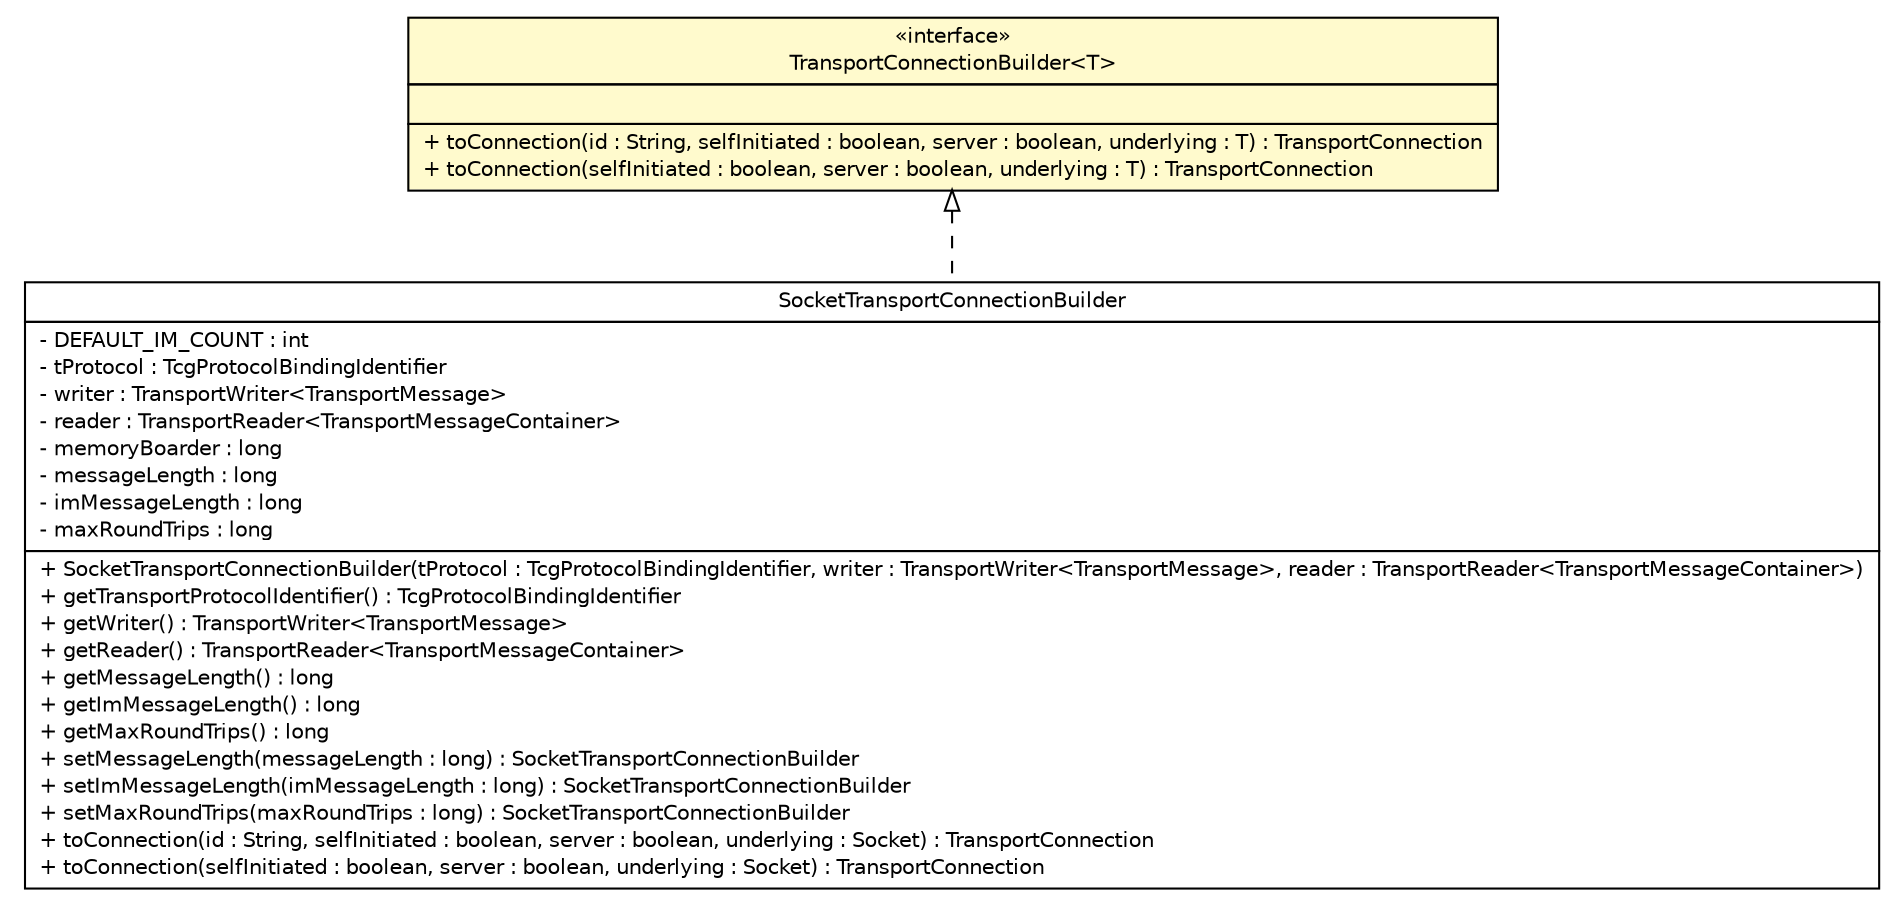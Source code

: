 #!/usr/local/bin/dot
#
# Class diagram 
# Generated by UMLGraph version R5_6 (http://www.umlgraph.org/)
#

digraph G {
	edge [fontname="Helvetica",fontsize=10,labelfontname="Helvetica",labelfontsize=10];
	node [fontname="Helvetica",fontsize=10,shape=plaintext];
	nodesep=0.25;
	ranksep=0.5;
	// de.hsbremen.tc.tnc.transport.TransportConnectionBuilder<T>
	c132 [label=<<table title="de.hsbremen.tc.tnc.transport.TransportConnectionBuilder" border="0" cellborder="1" cellspacing="0" cellpadding="2" port="p" bgcolor="lemonChiffon" href="./TransportConnectionBuilder.html">
		<tr><td><table border="0" cellspacing="0" cellpadding="1">
<tr><td align="center" balign="center"> &#171;interface&#187; </td></tr>
<tr><td align="center" balign="center"> TransportConnectionBuilder&lt;T&gt; </td></tr>
		</table></td></tr>
		<tr><td><table border="0" cellspacing="0" cellpadding="1">
<tr><td align="left" balign="left">  </td></tr>
		</table></td></tr>
		<tr><td><table border="0" cellspacing="0" cellpadding="1">
<tr><td align="left" balign="left"> + toConnection(id : String, selfInitiated : boolean, server : boolean, underlying : T) : TransportConnection </td></tr>
<tr><td align="left" balign="left"> + toConnection(selfInitiated : boolean, server : boolean, underlying : T) : TransportConnection </td></tr>
		</table></td></tr>
		</table>>, URL="./TransportConnectionBuilder.html", fontname="Helvetica", fontcolor="black", fontsize=10.0];
	// org.ietf.nea.pt.socket.SocketTransportConnectionBuilder
	c136 [label=<<table title="org.ietf.nea.pt.socket.SocketTransportConnectionBuilder" border="0" cellborder="1" cellspacing="0" cellpadding="2" port="p" href="../../../../../org/ietf/nea/pt/socket/SocketTransportConnectionBuilder.html">
		<tr><td><table border="0" cellspacing="0" cellpadding="1">
<tr><td align="center" balign="center"> SocketTransportConnectionBuilder </td></tr>
		</table></td></tr>
		<tr><td><table border="0" cellspacing="0" cellpadding="1">
<tr><td align="left" balign="left"> - DEFAULT_IM_COUNT : int </td></tr>
<tr><td align="left" balign="left"> - tProtocol : TcgProtocolBindingIdentifier </td></tr>
<tr><td align="left" balign="left"> - writer : TransportWriter&lt;TransportMessage&gt; </td></tr>
<tr><td align="left" balign="left"> - reader : TransportReader&lt;TransportMessageContainer&gt; </td></tr>
<tr><td align="left" balign="left"> - memoryBoarder : long </td></tr>
<tr><td align="left" balign="left"> - messageLength : long </td></tr>
<tr><td align="left" balign="left"> - imMessageLength : long </td></tr>
<tr><td align="left" balign="left"> - maxRoundTrips : long </td></tr>
		</table></td></tr>
		<tr><td><table border="0" cellspacing="0" cellpadding="1">
<tr><td align="left" balign="left"> + SocketTransportConnectionBuilder(tProtocol : TcgProtocolBindingIdentifier, writer : TransportWriter&lt;TransportMessage&gt;, reader : TransportReader&lt;TransportMessageContainer&gt;) </td></tr>
<tr><td align="left" balign="left"> + getTransportProtocolIdentifier() : TcgProtocolBindingIdentifier </td></tr>
<tr><td align="left" balign="left"> + getWriter() : TransportWriter&lt;TransportMessage&gt; </td></tr>
<tr><td align="left" balign="left"> + getReader() : TransportReader&lt;TransportMessageContainer&gt; </td></tr>
<tr><td align="left" balign="left"> + getMessageLength() : long </td></tr>
<tr><td align="left" balign="left"> + getImMessageLength() : long </td></tr>
<tr><td align="left" balign="left"> + getMaxRoundTrips() : long </td></tr>
<tr><td align="left" balign="left"> + setMessageLength(messageLength : long) : SocketTransportConnectionBuilder </td></tr>
<tr><td align="left" balign="left"> + setImMessageLength(imMessageLength : long) : SocketTransportConnectionBuilder </td></tr>
<tr><td align="left" balign="left"> + setMaxRoundTrips(maxRoundTrips : long) : SocketTransportConnectionBuilder </td></tr>
<tr><td align="left" balign="left"> + toConnection(id : String, selfInitiated : boolean, server : boolean, underlying : Socket) : TransportConnection </td></tr>
<tr><td align="left" balign="left"> + toConnection(selfInitiated : boolean, server : boolean, underlying : Socket) : TransportConnection </td></tr>
		</table></td></tr>
		</table>>, URL="../../../../../org/ietf/nea/pt/socket/SocketTransportConnectionBuilder.html", fontname="Helvetica", fontcolor="black", fontsize=10.0];
	//org.ietf.nea.pt.socket.SocketTransportConnectionBuilder implements de.hsbremen.tc.tnc.transport.TransportConnectionBuilder<T>
	c132:p -> c136:p [dir=back,arrowtail=empty,style=dashed];
}

